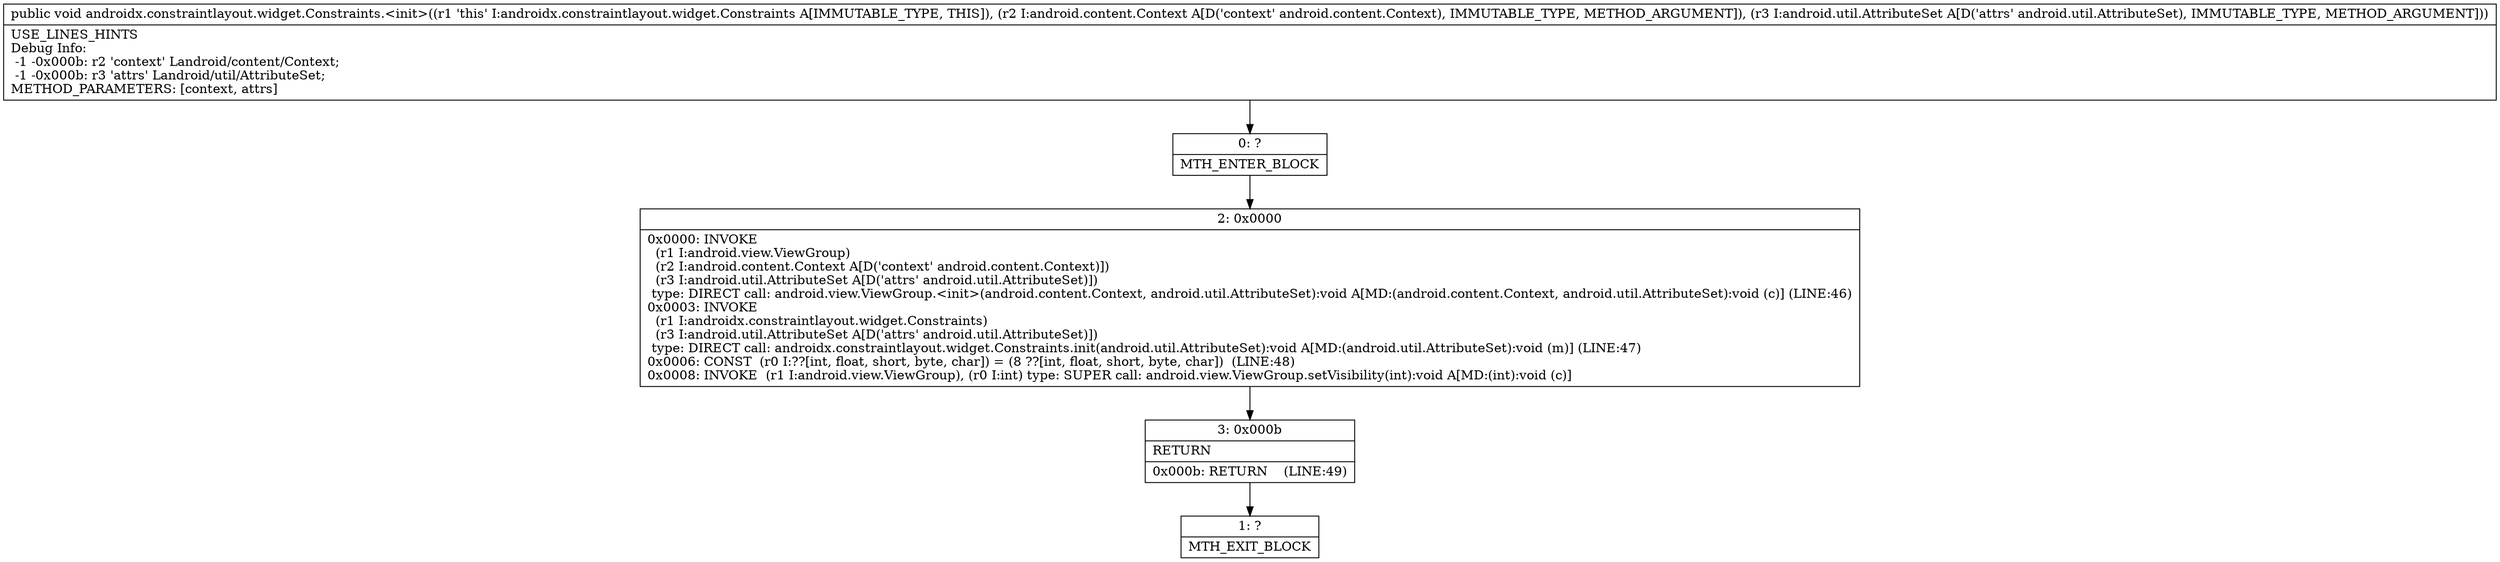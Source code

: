digraph "CFG forandroidx.constraintlayout.widget.Constraints.\<init\>(Landroid\/content\/Context;Landroid\/util\/AttributeSet;)V" {
Node_0 [shape=record,label="{0\:\ ?|MTH_ENTER_BLOCK\l}"];
Node_2 [shape=record,label="{2\:\ 0x0000|0x0000: INVOKE  \l  (r1 I:android.view.ViewGroup)\l  (r2 I:android.content.Context A[D('context' android.content.Context)])\l  (r3 I:android.util.AttributeSet A[D('attrs' android.util.AttributeSet)])\l type: DIRECT call: android.view.ViewGroup.\<init\>(android.content.Context, android.util.AttributeSet):void A[MD:(android.content.Context, android.util.AttributeSet):void (c)] (LINE:46)\l0x0003: INVOKE  \l  (r1 I:androidx.constraintlayout.widget.Constraints)\l  (r3 I:android.util.AttributeSet A[D('attrs' android.util.AttributeSet)])\l type: DIRECT call: androidx.constraintlayout.widget.Constraints.init(android.util.AttributeSet):void A[MD:(android.util.AttributeSet):void (m)] (LINE:47)\l0x0006: CONST  (r0 I:??[int, float, short, byte, char]) = (8 ??[int, float, short, byte, char])  (LINE:48)\l0x0008: INVOKE  (r1 I:android.view.ViewGroup), (r0 I:int) type: SUPER call: android.view.ViewGroup.setVisibility(int):void A[MD:(int):void (c)]\l}"];
Node_3 [shape=record,label="{3\:\ 0x000b|RETURN\l|0x000b: RETURN    (LINE:49)\l}"];
Node_1 [shape=record,label="{1\:\ ?|MTH_EXIT_BLOCK\l}"];
MethodNode[shape=record,label="{public void androidx.constraintlayout.widget.Constraints.\<init\>((r1 'this' I:androidx.constraintlayout.widget.Constraints A[IMMUTABLE_TYPE, THIS]), (r2 I:android.content.Context A[D('context' android.content.Context), IMMUTABLE_TYPE, METHOD_ARGUMENT]), (r3 I:android.util.AttributeSet A[D('attrs' android.util.AttributeSet), IMMUTABLE_TYPE, METHOD_ARGUMENT]))  | USE_LINES_HINTS\lDebug Info:\l  \-1 \-0x000b: r2 'context' Landroid\/content\/Context;\l  \-1 \-0x000b: r3 'attrs' Landroid\/util\/AttributeSet;\lMETHOD_PARAMETERS: [context, attrs]\l}"];
MethodNode -> Node_0;Node_0 -> Node_2;
Node_2 -> Node_3;
Node_3 -> Node_1;
}

